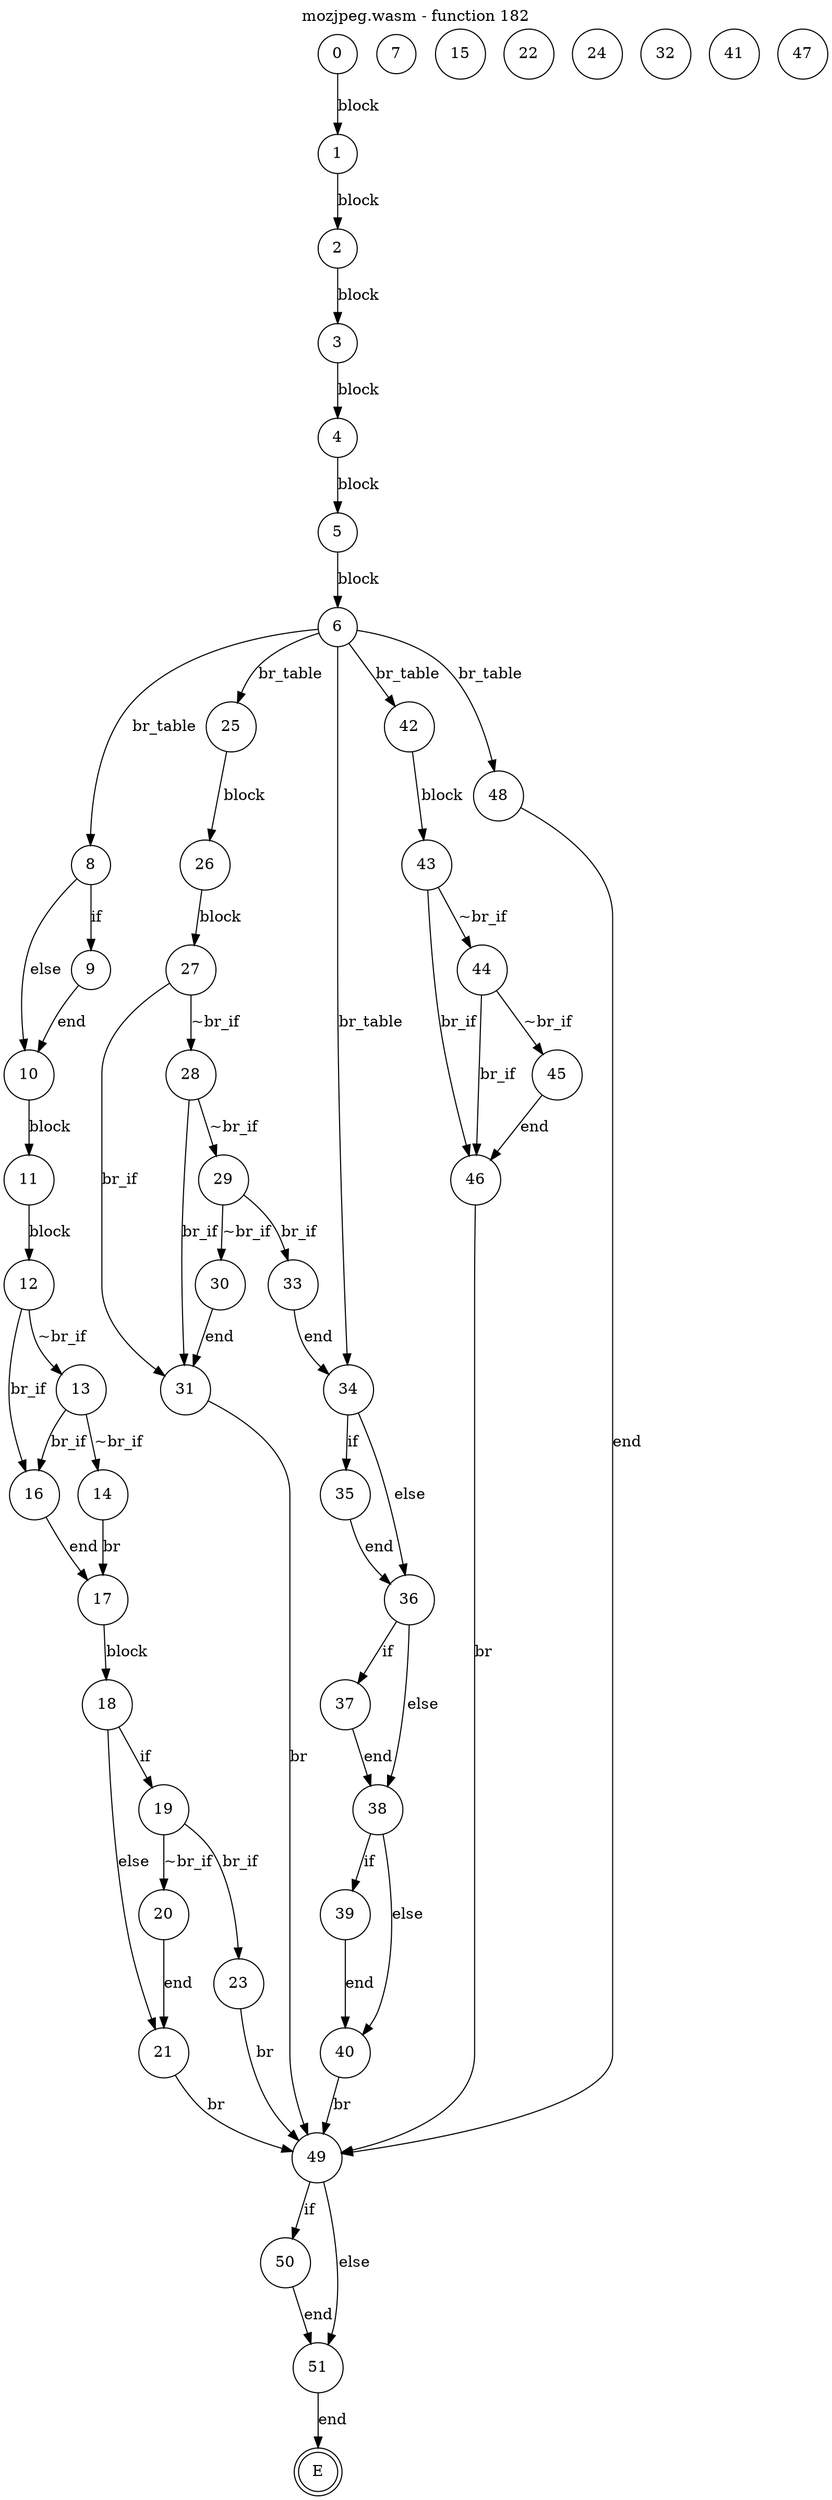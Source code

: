digraph finite_state_machine {
    label = "mozjpeg.wasm - function 182"
    labelloc =  t
    labelfontsize = 16
    labelfontcolor = black
    labelfontname = "Helvetica"
    node [shape = doublecircle]; E ;
node [shape=circle, fontcolor=black, style="", label="0"]0
node [shape=circle, fontcolor=black, style="", label="1"]1
node [shape=circle, fontcolor=black, style="", label="2"]2
node [shape=circle, fontcolor=black, style="", label="3"]3
node [shape=circle, fontcolor=black, style="", label="4"]4
node [shape=circle, fontcolor=black, style="", label="5"]5
node [shape=circle, fontcolor=black, style="", label="6"]6
node [shape=circle, fontcolor=black, style="", label="7"]7
node [shape=circle, fontcolor=black, style="", label="8"]8
node [shape=circle, fontcolor=black, style="", label="9"]9
node [shape=circle, fontcolor=black, style="", label="10"]10
node [shape=circle, fontcolor=black, style="", label="11"]11
node [shape=circle, fontcolor=black, style="", label="12"]12
node [shape=circle, fontcolor=black, style="", label="13"]13
node [shape=circle, fontcolor=black, style="", label="14"]14
node [shape=circle, fontcolor=black, style="", label="15"]15
node [shape=circle, fontcolor=black, style="", label="16"]16
node [shape=circle, fontcolor=black, style="", label="17"]17
node [shape=circle, fontcolor=black, style="", label="18"]18
node [shape=circle, fontcolor=black, style="", label="19"]19
node [shape=circle, fontcolor=black, style="", label="20"]20
node [shape=circle, fontcolor=black, style="", label="21"]21
node [shape=circle, fontcolor=black, style="", label="22"]22
node [shape=circle, fontcolor=black, style="", label="23"]23
node [shape=circle, fontcolor=black, style="", label="24"]24
node [shape=circle, fontcolor=black, style="", label="25"]25
node [shape=circle, fontcolor=black, style="", label="26"]26
node [shape=circle, fontcolor=black, style="", label="27"]27
node [shape=circle, fontcolor=black, style="", label="28"]28
node [shape=circle, fontcolor=black, style="", label="29"]29
node [shape=circle, fontcolor=black, style="", label="30"]30
node [shape=circle, fontcolor=black, style="", label="31"]31
node [shape=circle, fontcolor=black, style="", label="32"]32
node [shape=circle, fontcolor=black, style="", label="33"]33
node [shape=circle, fontcolor=black, style="", label="34"]34
node [shape=circle, fontcolor=black, style="", label="35"]35
node [shape=circle, fontcolor=black, style="", label="36"]36
node [shape=circle, fontcolor=black, style="", label="37"]37
node [shape=circle, fontcolor=black, style="", label="38"]38
node [shape=circle, fontcolor=black, style="", label="39"]39
node [shape=circle, fontcolor=black, style="", label="40"]40
node [shape=circle, fontcolor=black, style="", label="41"]41
node [shape=circle, fontcolor=black, style="", label="42"]42
node [shape=circle, fontcolor=black, style="", label="43"]43
node [shape=circle, fontcolor=black, style="", label="44"]44
node [shape=circle, fontcolor=black, style="", label="45"]45
node [shape=circle, fontcolor=black, style="", label="46"]46
node [shape=circle, fontcolor=black, style="", label="47"]47
node [shape=circle, fontcolor=black, style="", label="48"]48
node [shape=circle, fontcolor=black, style="", label="49"]49
node [shape=circle, fontcolor=black, style="", label="50"]50
node [shape=circle, fontcolor=black, style="", label="51"]51
node [shape=circle, fontcolor=black, style="", label="E"]E
    0 -> 1[label="block"];
    1 -> 2[label="block"];
    2 -> 3[label="block"];
    3 -> 4[label="block"];
    4 -> 5[label="block"];
    5 -> 6[label="block"];
    6 -> 8[label="br_table"];
    6 -> 25[label="br_table"];
    6 -> 34[label="br_table"];
    6 -> 42[label="br_table"];
    6 -> 48[label="br_table"];
    8 -> 9[label="if"];
    8 -> 10[label="else"];
    9 -> 10[label="end"];
    10 -> 11[label="block"];
    11 -> 12[label="block"];
    12 -> 13[label="~br_if"];
    12 -> 16[label="br_if"];
    13 -> 14[label="~br_if"];
    13 -> 16[label="br_if"];
    14 -> 17[label="br"];
    16 -> 17[label="end"];
    17 -> 18[label="block"];
    18 -> 19[label="if"];
    18 -> 21[label="else"];
    19 -> 20[label="~br_if"];
    19 -> 23[label="br_if"];
    20 -> 21[label="end"];
    21 -> 49[label="br"];
    23 -> 49[label="br"];
    25 -> 26[label="block"];
    26 -> 27[label="block"];
    27 -> 28[label="~br_if"];
    27 -> 31[label="br_if"];
    28 -> 29[label="~br_if"];
    28 -> 31[label="br_if"];
    29 -> 30[label="~br_if"];
    29 -> 33[label="br_if"];
    30 -> 31[label="end"];
    31 -> 49[label="br"];
    33 -> 34[label="end"];
    34 -> 35[label="if"];
    34 -> 36[label="else"];
    35 -> 36[label="end"];
    36 -> 37[label="if"];
    36 -> 38[label="else"];
    37 -> 38[label="end"];
    38 -> 39[label="if"];
    38 -> 40[label="else"];
    39 -> 40[label="end"];
    40 -> 49[label="br"];
    42 -> 43[label="block"];
    43 -> 44[label="~br_if"];
    43 -> 46[label="br_if"];
    44 -> 45[label="~br_if"];
    44 -> 46[label="br_if"];
    45 -> 46[label="end"];
    46 -> 49[label="br"];
    48 -> 49[label="end"];
    49 -> 50[label="if"];
    49 -> 51[label="else"];
    50 -> 51[label="end"];
    51 -> E[label="end"];
}
